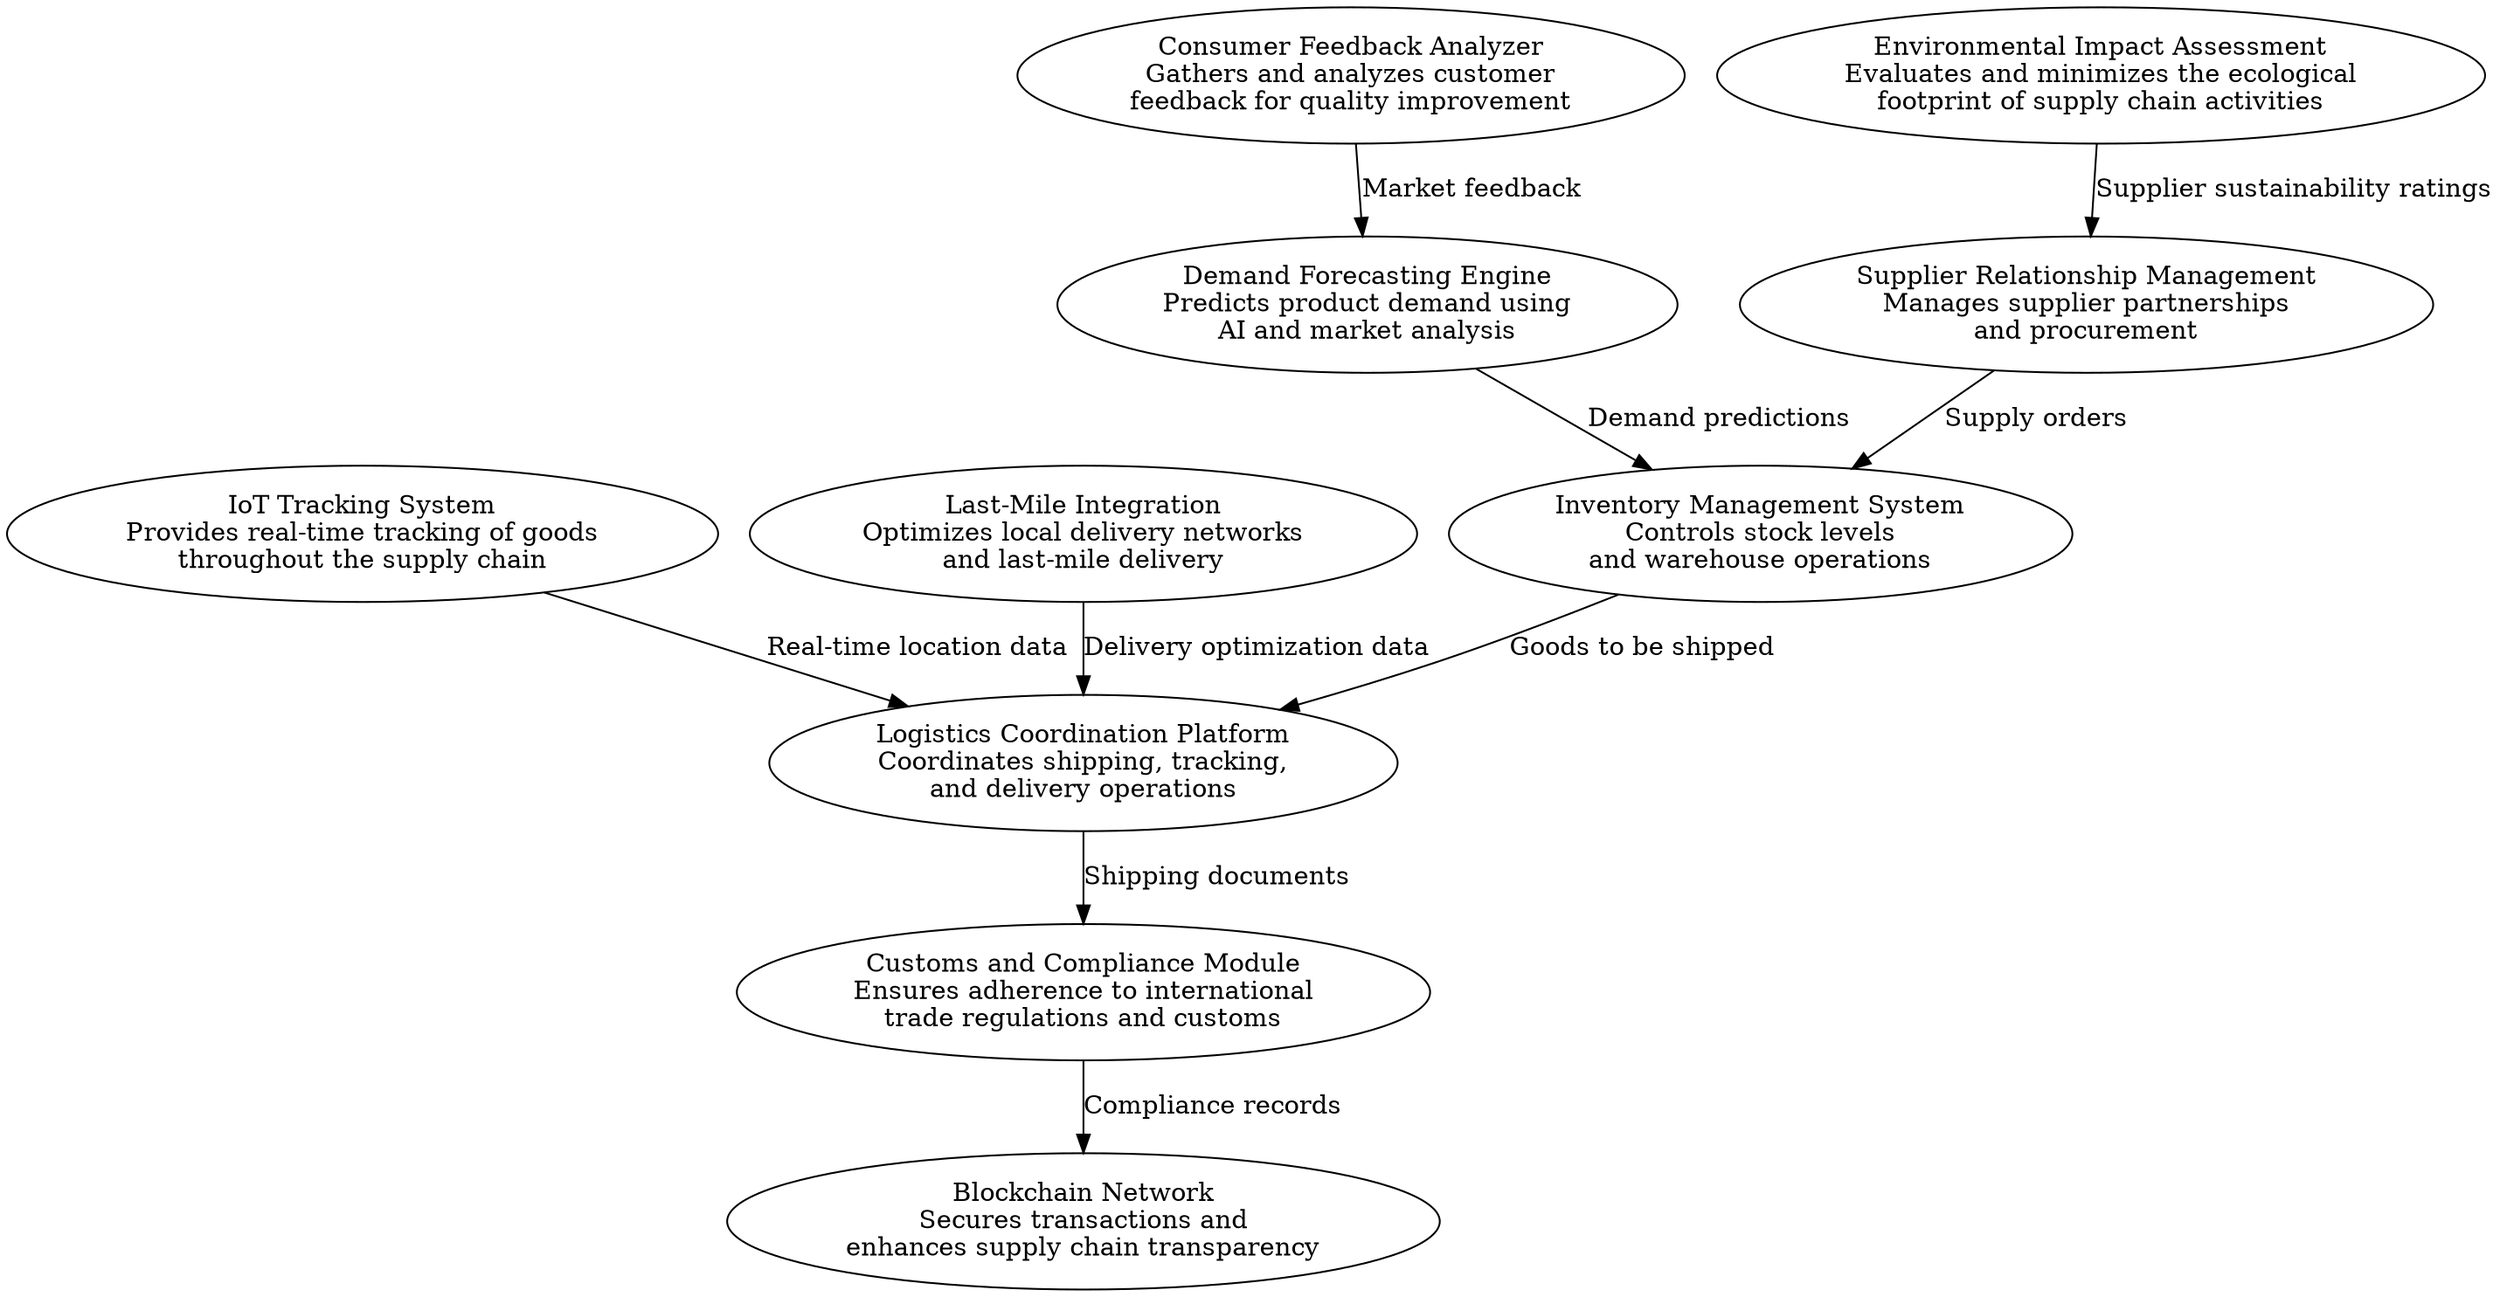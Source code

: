 digraph GlobalSupplyChainManagement {

    SupplierManagement [label="Supplier Relationship Management\nManages supplier partnerships\nand procurement"];
    InventoryManagement [label="Inventory Management System\nControls stock levels\nand warehouse operations"];
    LogisticsCoordination [label="Logistics Coordination Platform\nCoordinates shipping, tracking,\nand delivery operations"];
    CustomsCompliance [label="Customs and Compliance Module\nEnsures adherence to international\ntrade regulations and customs"];
    DemandForecasting [label="Demand Forecasting Engine\nPredicts product demand using\nAI and market analysis"];
    ConsumerFeedback [label="Consumer Feedback Analyzer\nGathers and analyzes customer\nfeedback for quality improvement"];
    BlockchainNetwork [label="Blockchain Network\nSecures transactions and\nenhances supply chain transparency"];
    IoTTracking [label="IoT Tracking System\nProvides real-time tracking of goods\nthroughout the supply chain"];
    EnvironmentalImpact [label="Environmental Impact Assessment\nEvaluates and minimizes the ecological\nfootprint of supply chain activities"];
    LastMileIntegration [label="Last-Mile Integration\nOptimizes local delivery networks\nand last-mile delivery"];


    SupplierManagement -> InventoryManagement [label="Supply orders"];
    InventoryManagement -> LogisticsCoordination [label="Goods to be shipped"];
    LogisticsCoordination -> CustomsCompliance [label="Shipping documents"];
    CustomsCompliance -> BlockchainNetwork [label="Compliance records"];
    DemandForecasting -> InventoryManagement [label="Demand predictions"];
    ConsumerFeedback -> DemandForecasting [label="Market feedback"];
    IoTTracking -> LogisticsCoordination [label="Real-time location data"];
    EnvironmentalImpact -> SupplierManagement [label="Supplier sustainability ratings"];
    LastMileIntegration -> LogisticsCoordination [label="Delivery optimization data"];


    // Styling
    edge [color=blue];
    node [style=filled, color=lightgrey];
}

